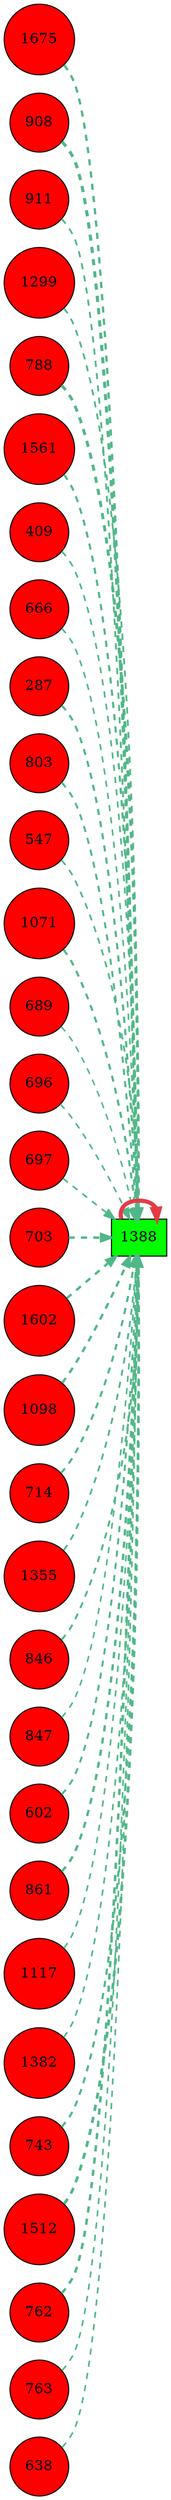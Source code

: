digraph G{
rankdir=LR;
1675 [style=filled, shape=circle, fillcolor="#fe0000", label="1675"];
908 [style=filled, shape=circle, fillcolor="#fe0000", label="908"];
911 [style=filled, shape=circle, fillcolor="#fe0000", label="911"];
1299 [style=filled, shape=circle, fillcolor="#fe0000", label="1299"];
788 [style=filled, shape=circle, fillcolor="#fe0000", label="788"];
1561 [style=filled, shape=circle, fillcolor="#fe0000", label="1561"];
409 [style=filled, shape=circle, fillcolor="#fe0000", label="409"];
666 [style=filled, shape=circle, fillcolor="#fe0000", label="666"];
287 [style=filled, shape=circle, fillcolor="#fe0000", label="287"];
803 [style=filled, shape=circle, fillcolor="#fe0000", label="803"];
547 [style=filled, shape=circle, fillcolor="#fe0000", label="547"];
1071 [style=filled, shape=circle, fillcolor="#fe0000", label="1071"];
689 [style=filled, shape=circle, fillcolor="#fe0000", label="689"];
696 [style=filled, shape=circle, fillcolor="#fe0000", label="696"];
697 [style=filled, shape=circle, fillcolor="#fe0000", label="697"];
703 [style=filled, shape=circle, fillcolor="#fe0000", label="703"];
1602 [style=filled, shape=circle, fillcolor="#fe0000", label="1602"];
1098 [style=filled, shape=circle, fillcolor="#fe0000", label="1098"];
714 [style=filled, shape=circle, fillcolor="#fe0000", label="714"];
1355 [style=filled, shape=circle, fillcolor="#fe0000", label="1355"];
846 [style=filled, shape=circle, fillcolor="#fe0000", label="846"];
847 [style=filled, shape=circle, fillcolor="#fe0000", label="847"];
602 [style=filled, shape=circle, fillcolor="#fe0000", label="602"];
861 [style=filled, shape=circle, fillcolor="#fe0000", label="861"];
1117 [style=filled, shape=circle, fillcolor="#fe0000", label="1117"];
1382 [style=filled, shape=circle, fillcolor="#fe0000", label="1382"];
743 [style=filled, shape=circle, fillcolor="#fe0000", label="743"];
1512 [style=filled, shape=circle, fillcolor="#fe0000", label="1512"];
1388 [style=filled, shape=box, fillcolor="#00fe00", label="1388"];
762 [style=filled, shape=circle, fillcolor="#fe0000", label="762"];
763 [style=filled, shape=circle, fillcolor="#fe0000", label="763"];
638 [style=filled, shape=circle, fillcolor="#fe0000", label="638"];
1388 -> 1388 [color="#e63946",penwidth=4.00];
908 -> 1388 [color="#52b788",style=dashed,penwidth=3.00];
788 -> 1388 [color="#52b788",style=dashed,penwidth=2.85];
1512 -> 1388 [color="#52b788",style=dashed,penwidth=2.70];
762 -> 1388 [color="#52b788",style=dashed,penwidth=2.44];
861 -> 1388 [color="#52b788",style=dashed,penwidth=2.34];
1098 -> 1388 [color="#52b788",style=dashed,penwidth=2.29];
703 -> 1388 [color="#52b788",style=dashed,penwidth=2.28];
1675 -> 1388 [color="#52b788",style=dashed,penwidth=2.26];
1602 -> 1388 [color="#52b788",style=dashed,penwidth=2.25];
1071 -> 1388 [color="#52b788",style=dashed,penwidth=2.08];
743 -> 1388 [color="#52b788",style=dashed,penwidth=2.07];
287 -> 1388 [color="#52b788",style=dashed,penwidth=2.07];
1561 -> 1388 [color="#52b788",style=dashed,penwidth=2.07];
714 -> 1388 [color="#52b788",style=dashed,penwidth=2.06];
803 -> 1388 [color="#52b788",style=dashed,penwidth=1.92];
602 -> 1388 [color="#52b788",style=dashed,penwidth=1.91];
846 -> 1388 [color="#52b788",style=dashed,penwidth=1.88];
1355 -> 1388 [color="#52b788",style=dashed,penwidth=1.78];
911 -> 1388 [color="#52b788",style=dashed,penwidth=1.77];
1299 -> 1388 [color="#52b788",style=dashed,penwidth=1.73];
547 -> 1388 [color="#52b788",style=dashed,penwidth=1.71];
409 -> 1388 [color="#52b788",style=dashed,penwidth=1.64];
697 -> 1388 [color="#52b788",style=dashed,penwidth=1.64];
1382 -> 1388 [color="#52b788",style=dashed,penwidth=1.61];
638 -> 1388 [color="#52b788",style=dashed,penwidth=1.60];
1117 -> 1388 [color="#52b788",style=dashed,penwidth=1.58];
666 -> 1388 [color="#52b788",style=dashed,penwidth=1.58];
763 -> 1388 [color="#52b788",style=dashed,penwidth=1.57];
696 -> 1388 [color="#52b788",style=dashed,penwidth=1.55];
847 -> 1388 [color="#52b788",style=dashed,penwidth=1.54];
689 -> 1388 [color="#52b788",style=dashed,penwidth=1.47];
}